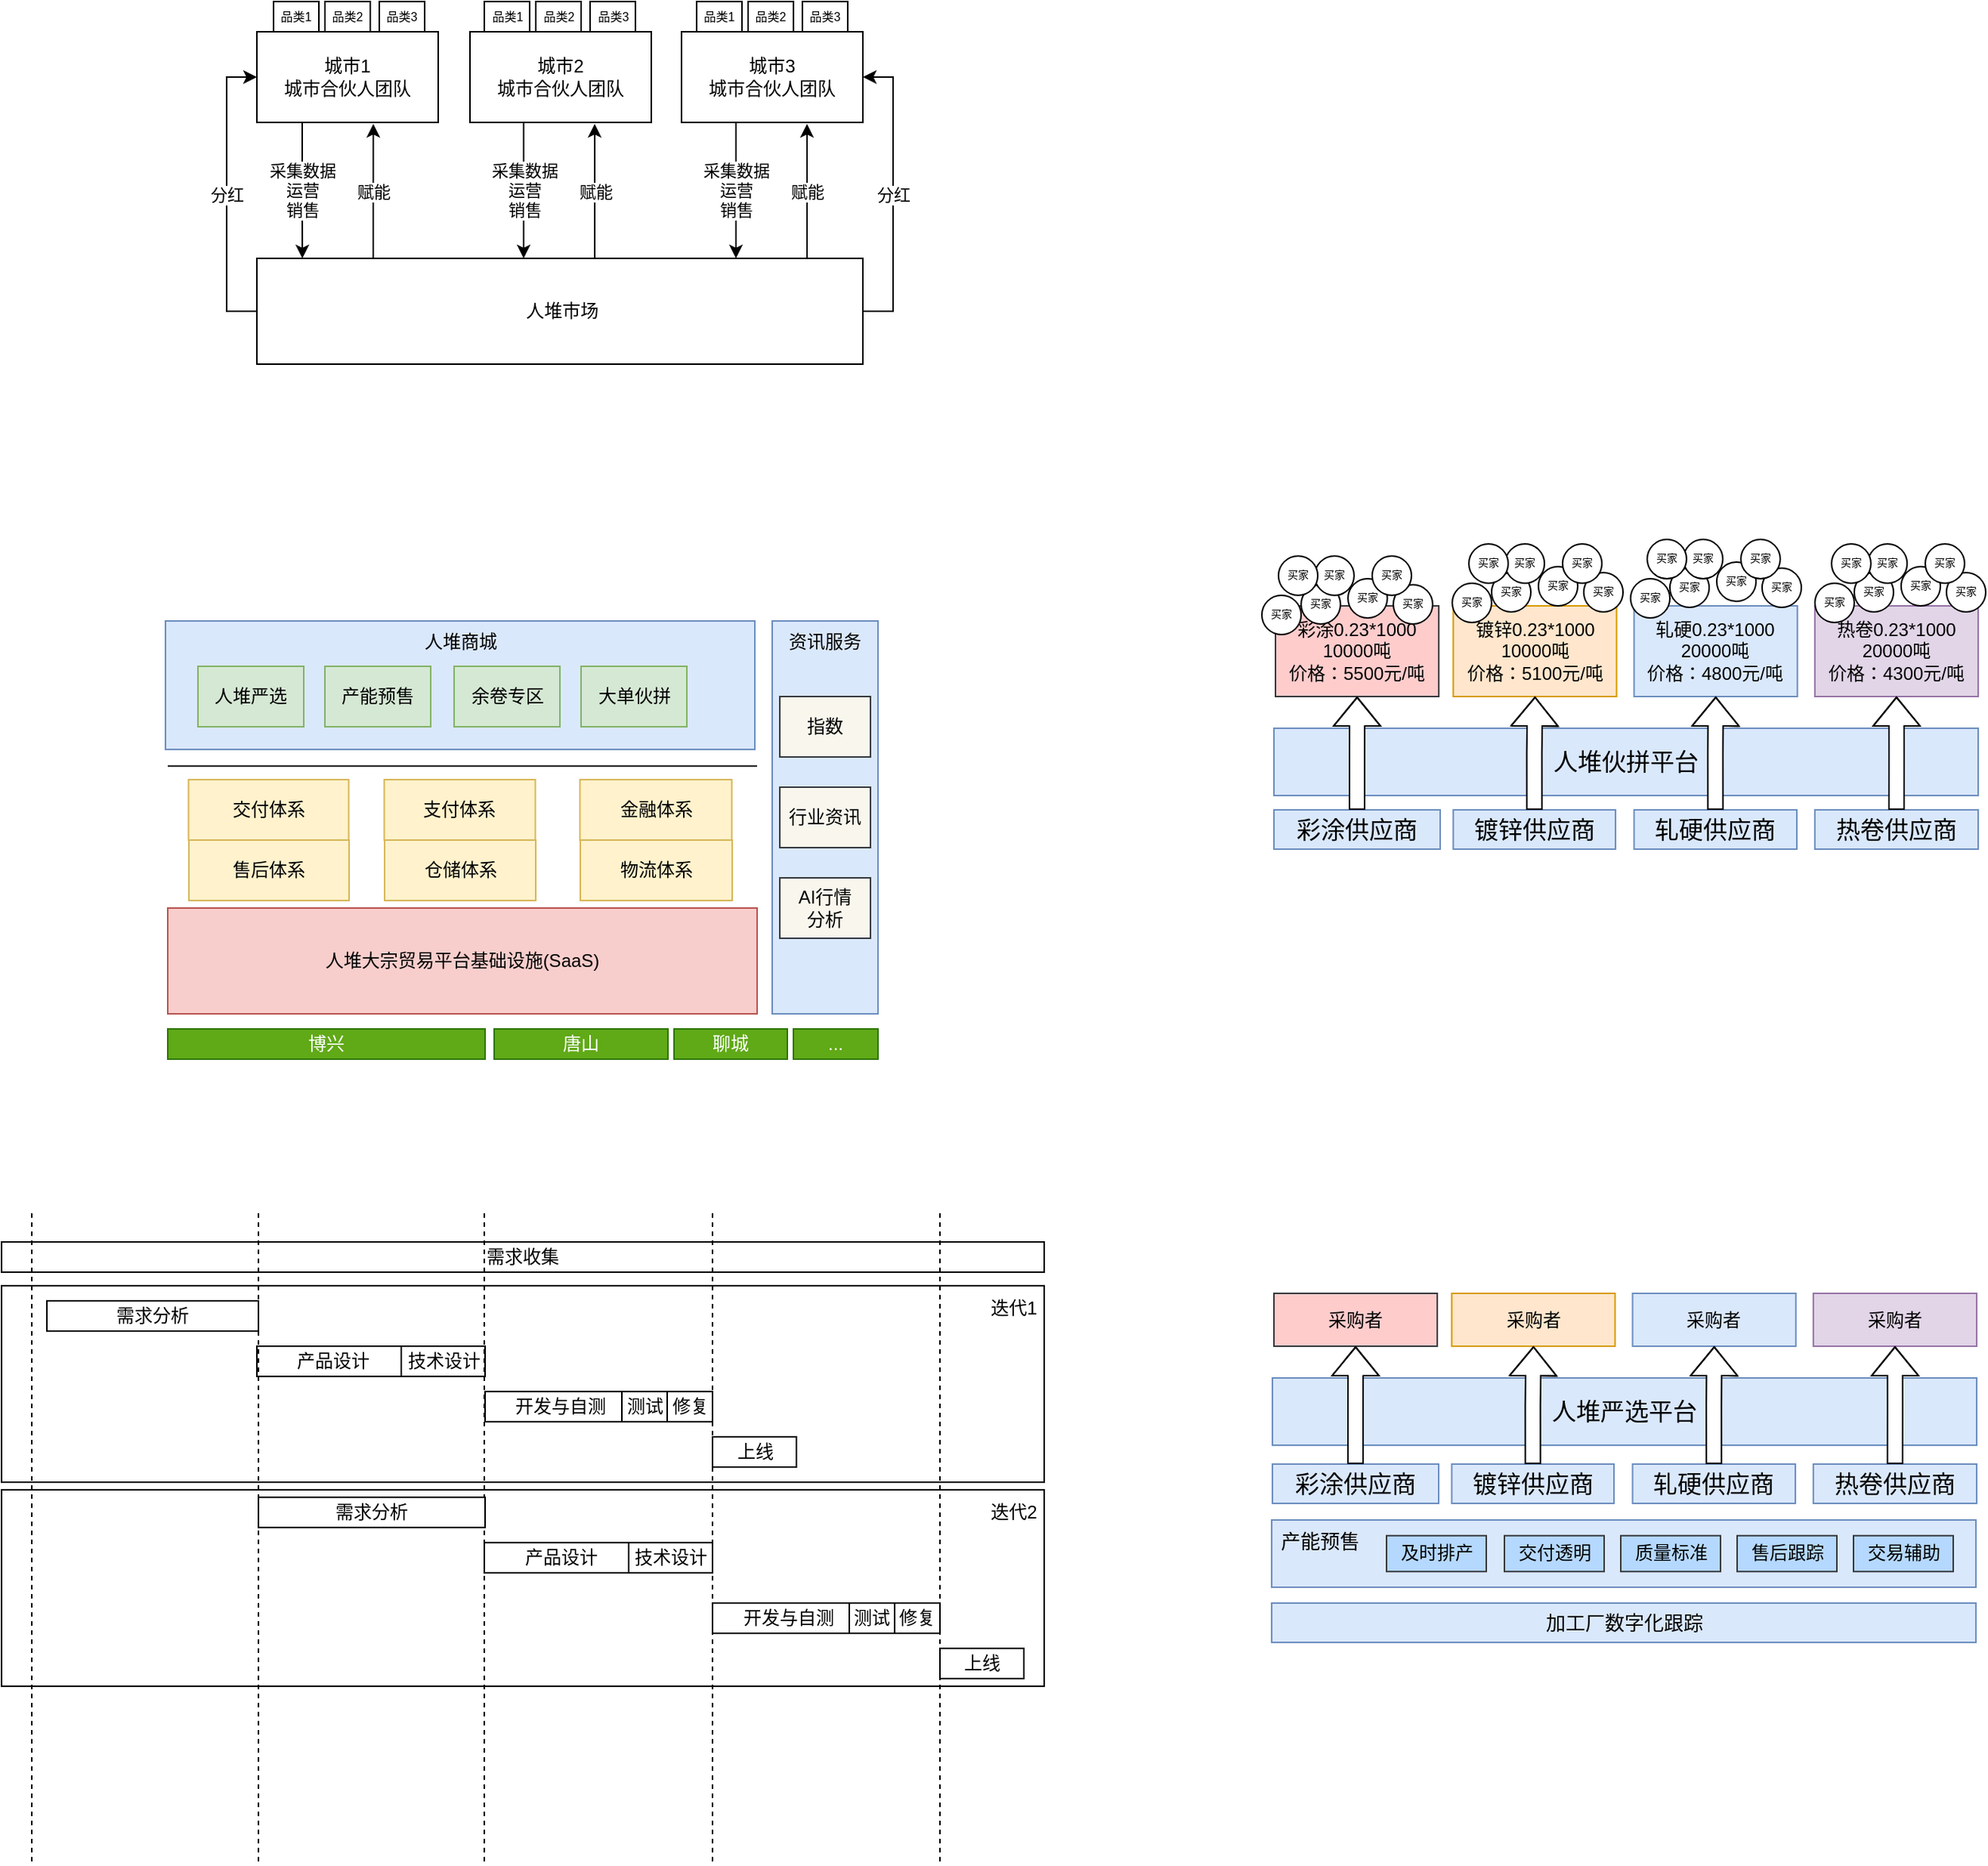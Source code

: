 <mxfile version="22.1.4" type="github">
  <diagram name="第 1 页" id="o3PVMyQYU3f04DB7Cl9n">
    <mxGraphModel dx="557" dy="367" grid="0" gridSize="10" guides="1" tooltips="1" connect="1" arrows="1" fold="1" page="1" pageScale="1" pageWidth="827" pageHeight="1169" math="0" shadow="0">
      <root>
        <mxCell id="0" />
        <mxCell id="1" parent="0" />
        <mxCell id="vTWUh_w_JrEUObplxuor-55" value="" style="group" parent="1" vertex="1" connectable="0">
          <mxGeometry x="30" y="1055" width="700" height="130" as="geometry" />
        </mxCell>
        <mxCell id="vTWUh_w_JrEUObplxuor-56" value="" style="rounded=0;whiteSpace=wrap;html=1;shadow=0;" parent="vTWUh_w_JrEUObplxuor-55" vertex="1">
          <mxGeometry width="690" height="130" as="geometry" />
        </mxCell>
        <mxCell id="vTWUh_w_JrEUObplxuor-57" value="迭代2" style="text;html=1;strokeColor=none;fillColor=none;align=center;verticalAlign=middle;whiteSpace=wrap;rounded=0;" parent="vTWUh_w_JrEUObplxuor-55" vertex="1">
          <mxGeometry x="640" width="60" height="30" as="geometry" />
        </mxCell>
        <mxCell id="vTWUh_w_JrEUObplxuor-50" value="" style="group" parent="1" vertex="1" connectable="0">
          <mxGeometry x="30" y="920" width="700" height="130" as="geometry" />
        </mxCell>
        <mxCell id="vTWUh_w_JrEUObplxuor-48" value="" style="rounded=0;whiteSpace=wrap;html=1;shadow=0;" parent="vTWUh_w_JrEUObplxuor-50" vertex="1">
          <mxGeometry width="690" height="130" as="geometry" />
        </mxCell>
        <mxCell id="vTWUh_w_JrEUObplxuor-49" value="迭代1" style="text;html=1;strokeColor=none;fillColor=none;align=center;verticalAlign=middle;whiteSpace=wrap;rounded=0;" parent="vTWUh_w_JrEUObplxuor-50" vertex="1">
          <mxGeometry x="640" width="60" height="30" as="geometry" />
        </mxCell>
        <mxCell id="vTWUh_w_JrEUObplxuor-17" value="人堆商城" style="rounded=0;whiteSpace=wrap;html=1;verticalAlign=top;fillColor=#dae8fc;strokeColor=#6c8ebf;" parent="1" vertex="1">
          <mxGeometry x="138.5" y="480" width="390" height="85" as="geometry" />
        </mxCell>
        <mxCell id="vW-7oB2XDiz9553LDADk-12" value="分红" style="edgeStyle=orthogonalEdgeStyle;rounded=0;orthogonalLoop=1;jettySize=auto;html=1;exitX=1;exitY=0.5;exitDx=0;exitDy=0;entryX=1;entryY=0.5;entryDx=0;entryDy=0;" parent="1" source="vW-7oB2XDiz9553LDADk-1" target="vW-7oB2XDiz9553LDADk-4" edge="1">
          <mxGeometry relative="1" as="geometry" />
        </mxCell>
        <mxCell id="vW-7oB2XDiz9553LDADk-13" value="分红" style="edgeStyle=orthogonalEdgeStyle;rounded=0;orthogonalLoop=1;jettySize=auto;html=1;exitX=0;exitY=0.5;exitDx=0;exitDy=0;entryX=0;entryY=0.5;entryDx=0;entryDy=0;" parent="1" source="vW-7oB2XDiz9553LDADk-1" target="vW-7oB2XDiz9553LDADk-2" edge="1">
          <mxGeometry relative="1" as="geometry" />
        </mxCell>
        <mxCell id="vW-7oB2XDiz9553LDADk-1" value="&amp;nbsp;人堆市场" style="rounded=0;whiteSpace=wrap;html=1;" parent="1" vertex="1">
          <mxGeometry x="199" y="240" width="401" height="70" as="geometry" />
        </mxCell>
        <mxCell id="vW-7oB2XDiz9553LDADk-2" value="城市1&lt;br&gt;城市合伙人团队" style="rounded=0;whiteSpace=wrap;html=1;" parent="1" vertex="1">
          <mxGeometry x="199" y="90" width="120" height="60" as="geometry" />
        </mxCell>
        <mxCell id="vW-7oB2XDiz9553LDADk-3" value="城市2&lt;br&gt;城市合伙人团队" style="rounded=0;whiteSpace=wrap;html=1;" parent="1" vertex="1">
          <mxGeometry x="340" y="90" width="120" height="60" as="geometry" />
        </mxCell>
        <mxCell id="vW-7oB2XDiz9553LDADk-4" value="城市3&lt;br&gt;城市合伙人团队" style="rounded=0;whiteSpace=wrap;html=1;" parent="1" vertex="1">
          <mxGeometry x="480" y="90" width="120" height="60" as="geometry" />
        </mxCell>
        <mxCell id="vW-7oB2XDiz9553LDADk-5" value="采集数据&lt;br&gt;运营&lt;br&gt;销售" style="edgeStyle=orthogonalEdgeStyle;rounded=0;orthogonalLoop=1;jettySize=auto;html=1;exitX=0.25;exitY=1;exitDx=0;exitDy=0;entryX=0.075;entryY=0;entryDx=0;entryDy=0;entryPerimeter=0;" parent="1" source="vW-7oB2XDiz9553LDADk-2" target="vW-7oB2XDiz9553LDADk-1" edge="1">
          <mxGeometry relative="1" as="geometry" />
        </mxCell>
        <mxCell id="vW-7oB2XDiz9553LDADk-7" value="赋能" style="edgeStyle=orthogonalEdgeStyle;rounded=0;orthogonalLoop=1;jettySize=auto;html=1;exitX=0.192;exitY=0;exitDx=0;exitDy=0;entryX=0.642;entryY=1.017;entryDx=0;entryDy=0;entryPerimeter=0;exitPerimeter=0;" parent="1" source="vW-7oB2XDiz9553LDADk-1" target="vW-7oB2XDiz9553LDADk-2" edge="1">
          <mxGeometry relative="1" as="geometry" />
        </mxCell>
        <mxCell id="vW-7oB2XDiz9553LDADk-8" value="赋能" style="edgeStyle=orthogonalEdgeStyle;rounded=0;orthogonalLoop=1;jettySize=auto;html=1;exitX=0.192;exitY=0;exitDx=0;exitDy=0;entryX=0.642;entryY=1.017;entryDx=0;entryDy=0;entryPerimeter=0;exitPerimeter=0;" parent="1" edge="1">
          <mxGeometry relative="1" as="geometry">
            <mxPoint x="422.5" y="240" as="sourcePoint" />
            <mxPoint x="422.5" y="151" as="targetPoint" />
          </mxGeometry>
        </mxCell>
        <mxCell id="vW-7oB2XDiz9553LDADk-9" value="采集数据&lt;br&gt;运营&lt;br&gt;销售" style="edgeStyle=orthogonalEdgeStyle;rounded=0;orthogonalLoop=1;jettySize=auto;html=1;exitX=0.25;exitY=1;exitDx=0;exitDy=0;entryX=0.075;entryY=0;entryDx=0;entryDy=0;entryPerimeter=0;" parent="1" edge="1">
          <mxGeometry relative="1" as="geometry">
            <mxPoint x="375.5" y="150" as="sourcePoint" />
            <mxPoint x="375.5" y="240" as="targetPoint" />
          </mxGeometry>
        </mxCell>
        <mxCell id="vW-7oB2XDiz9553LDADk-10" value="赋能" style="edgeStyle=orthogonalEdgeStyle;rounded=0;orthogonalLoop=1;jettySize=auto;html=1;exitX=0.192;exitY=0;exitDx=0;exitDy=0;entryX=0.642;entryY=1.017;entryDx=0;entryDy=0;entryPerimeter=0;exitPerimeter=0;" parent="1" edge="1">
          <mxGeometry relative="1" as="geometry">
            <mxPoint x="563" y="240" as="sourcePoint" />
            <mxPoint x="563" y="151" as="targetPoint" />
          </mxGeometry>
        </mxCell>
        <mxCell id="vW-7oB2XDiz9553LDADk-11" value="采集数据&lt;br&gt;运营&lt;br&gt;销售" style="edgeStyle=orthogonalEdgeStyle;rounded=0;orthogonalLoop=1;jettySize=auto;html=1;exitX=0.25;exitY=1;exitDx=0;exitDy=0;entryX=0.075;entryY=0;entryDx=0;entryDy=0;entryPerimeter=0;" parent="1" edge="1">
          <mxGeometry relative="1" as="geometry">
            <mxPoint x="516" y="150" as="sourcePoint" />
            <mxPoint x="516" y="240" as="targetPoint" />
          </mxGeometry>
        </mxCell>
        <mxCell id="vW-7oB2XDiz9553LDADk-14" value="品类1" style="rounded=0;whiteSpace=wrap;html=1;fontSize=8;" parent="1" vertex="1">
          <mxGeometry x="210" y="70" width="30" height="20" as="geometry" />
        </mxCell>
        <mxCell id="vW-7oB2XDiz9553LDADk-15" value="品类2" style="rounded=0;whiteSpace=wrap;html=1;fontSize=8;" parent="1" vertex="1">
          <mxGeometry x="244" y="70" width="30" height="20" as="geometry" />
        </mxCell>
        <mxCell id="vW-7oB2XDiz9553LDADk-16" value="品类3" style="rounded=0;whiteSpace=wrap;html=1;fontSize=8;" parent="1" vertex="1">
          <mxGeometry x="280" y="70" width="30" height="20" as="geometry" />
        </mxCell>
        <mxCell id="vW-7oB2XDiz9553LDADk-17" value="品类1" style="rounded=0;whiteSpace=wrap;html=1;fontSize=8;" parent="1" vertex="1">
          <mxGeometry x="349.5" y="70" width="30" height="20" as="geometry" />
        </mxCell>
        <mxCell id="vW-7oB2XDiz9553LDADk-18" value="品类2" style="rounded=0;whiteSpace=wrap;html=1;fontSize=8;" parent="1" vertex="1">
          <mxGeometry x="383.5" y="70" width="30" height="20" as="geometry" />
        </mxCell>
        <mxCell id="vW-7oB2XDiz9553LDADk-19" value="品类3" style="rounded=0;whiteSpace=wrap;html=1;fontSize=8;" parent="1" vertex="1">
          <mxGeometry x="419.5" y="70" width="30" height="20" as="geometry" />
        </mxCell>
        <mxCell id="vW-7oB2XDiz9553LDADk-20" value="品类1" style="rounded=0;whiteSpace=wrap;html=1;fontSize=8;" parent="1" vertex="1">
          <mxGeometry x="490" y="70" width="30" height="20" as="geometry" />
        </mxCell>
        <mxCell id="vW-7oB2XDiz9553LDADk-21" value="品类2" style="rounded=0;whiteSpace=wrap;html=1;fontSize=8;" parent="1" vertex="1">
          <mxGeometry x="524" y="70" width="30" height="20" as="geometry" />
        </mxCell>
        <mxCell id="vW-7oB2XDiz9553LDADk-22" value="品类3" style="rounded=0;whiteSpace=wrap;html=1;fontSize=8;" parent="1" vertex="1">
          <mxGeometry x="560" y="70" width="30" height="20" as="geometry" />
        </mxCell>
        <mxCell id="vTWUh_w_JrEUObplxuor-2" value="人堆大宗贸易平台基础设施(SaaS)" style="rounded=0;whiteSpace=wrap;html=1;fillColor=#f8cecc;strokeColor=#b85450;" parent="1" vertex="1">
          <mxGeometry x="140" y="670" width="390" height="70" as="geometry" />
        </mxCell>
        <mxCell id="vTWUh_w_JrEUObplxuor-3" value="售后体系" style="rounded=0;whiteSpace=wrap;html=1;fillColor=#fff2cc;strokeColor=#d6b656;" parent="1" vertex="1">
          <mxGeometry x="154" y="625" width="106" height="40" as="geometry" />
        </mxCell>
        <mxCell id="vTWUh_w_JrEUObplxuor-5" value="仓储体系" style="rounded=0;whiteSpace=wrap;html=1;fillColor=#fff2cc;strokeColor=#d6b656;" parent="1" vertex="1">
          <mxGeometry x="283.5" y="625" width="100" height="40" as="geometry" />
        </mxCell>
        <mxCell id="vTWUh_w_JrEUObplxuor-6" value="物流体系" style="rounded=0;whiteSpace=wrap;html=1;fillColor=#fff2cc;strokeColor=#d6b656;" parent="1" vertex="1">
          <mxGeometry x="413" y="625" width="100.5" height="40" as="geometry" />
        </mxCell>
        <mxCell id="vTWUh_w_JrEUObplxuor-7" value="交付体系" style="rounded=0;whiteSpace=wrap;html=1;fillColor=#fff2cc;strokeColor=#d6b656;" parent="1" vertex="1">
          <mxGeometry x="153.75" y="585" width="106" height="40" as="geometry" />
        </mxCell>
        <mxCell id="vTWUh_w_JrEUObplxuor-8" value="支付体系" style="rounded=0;whiteSpace=wrap;html=1;fillColor=#fff2cc;strokeColor=#d6b656;" parent="1" vertex="1">
          <mxGeometry x="283.25" y="585" width="100" height="40" as="geometry" />
        </mxCell>
        <mxCell id="vTWUh_w_JrEUObplxuor-9" value="金融体系" style="rounded=0;whiteSpace=wrap;html=1;fillColor=#fff2cc;strokeColor=#d6b656;" parent="1" vertex="1">
          <mxGeometry x="412.75" y="585" width="100.5" height="40" as="geometry" />
        </mxCell>
        <mxCell id="vTWUh_w_JrEUObplxuor-10" value="" style="endArrow=none;html=1;rounded=0;" parent="1" edge="1">
          <mxGeometry width="50" height="50" relative="1" as="geometry">
            <mxPoint x="140" y="576" as="sourcePoint" />
            <mxPoint x="530" y="576" as="targetPoint" />
          </mxGeometry>
        </mxCell>
        <mxCell id="vTWUh_w_JrEUObplxuor-13" value="人堆严选" style="rounded=0;whiteSpace=wrap;html=1;fillColor=#d5e8d4;strokeColor=#82b366;" parent="1" vertex="1">
          <mxGeometry x="160" y="510" width="70" height="40" as="geometry" />
        </mxCell>
        <mxCell id="vTWUh_w_JrEUObplxuor-14" value="产能预售" style="rounded=0;whiteSpace=wrap;html=1;fillColor=#d5e8d4;strokeColor=#82b366;" parent="1" vertex="1">
          <mxGeometry x="244" y="510" width="70" height="40" as="geometry" />
        </mxCell>
        <mxCell id="vTWUh_w_JrEUObplxuor-15" value="余卷专区" style="rounded=0;whiteSpace=wrap;html=1;fillColor=#d5e8d4;strokeColor=#82b366;" parent="1" vertex="1">
          <mxGeometry x="329.5" y="510" width="70" height="40" as="geometry" />
        </mxCell>
        <mxCell id="vTWUh_w_JrEUObplxuor-16" value="大单伙拼" style="rounded=0;whiteSpace=wrap;html=1;fillColor=#d5e8d4;strokeColor=#82b366;" parent="1" vertex="1">
          <mxGeometry x="413.5" y="510" width="70" height="40" as="geometry" />
        </mxCell>
        <mxCell id="vTWUh_w_JrEUObplxuor-18" value="资讯服务" style="rounded=0;whiteSpace=wrap;html=1;verticalAlign=top;fillColor=#dae8fc;strokeColor=#6c8ebf;" parent="1" vertex="1">
          <mxGeometry x="540" y="480" width="70" height="260" as="geometry" />
        </mxCell>
        <mxCell id="vTWUh_w_JrEUObplxuor-19" value="指数" style="rounded=0;whiteSpace=wrap;html=1;fillColor=#f9f7ed;strokeColor=#36393d;" parent="1" vertex="1">
          <mxGeometry x="545" y="530" width="60" height="40" as="geometry" />
        </mxCell>
        <mxCell id="vTWUh_w_JrEUObplxuor-20" value="行业资讯" style="rounded=0;whiteSpace=wrap;html=1;fillColor=#f9f7ed;strokeColor=#36393d;" parent="1" vertex="1">
          <mxGeometry x="545" y="590" width="60" height="40" as="geometry" />
        </mxCell>
        <mxCell id="vTWUh_w_JrEUObplxuor-21" value="AI行情&lt;br&gt;分析" style="rounded=0;whiteSpace=wrap;html=1;fillColor=#f9f7ed;strokeColor=#36393d;" parent="1" vertex="1">
          <mxGeometry x="545" y="650" width="60" height="40" as="geometry" />
        </mxCell>
        <mxCell id="vTWUh_w_JrEUObplxuor-22" value="需求收集" style="rounded=0;whiteSpace=wrap;html=1;" parent="1" vertex="1">
          <mxGeometry x="30" y="891" width="690" height="20" as="geometry" />
        </mxCell>
        <mxCell id="vTWUh_w_JrEUObplxuor-23" value="需求分析" style="rounded=0;whiteSpace=wrap;html=1;" parent="1" vertex="1">
          <mxGeometry x="60" y="930" width="140" height="20" as="geometry" />
        </mxCell>
        <mxCell id="vTWUh_w_JrEUObplxuor-24" value="产品设计" style="rounded=0;whiteSpace=wrap;html=1;" parent="1" vertex="1">
          <mxGeometry x="199" y="960" width="101" height="20" as="geometry" />
        </mxCell>
        <mxCell id="vTWUh_w_JrEUObplxuor-25" value="技术设计" style="rounded=0;whiteSpace=wrap;html=1;" parent="1" vertex="1">
          <mxGeometry x="294.5" y="960" width="55.5" height="20" as="geometry" />
        </mxCell>
        <mxCell id="vTWUh_w_JrEUObplxuor-27" value="开发与自测" style="rounded=0;whiteSpace=wrap;html=1;" parent="1" vertex="1">
          <mxGeometry x="350" y="990" width="100" height="20" as="geometry" />
        </mxCell>
        <mxCell id="vTWUh_w_JrEUObplxuor-28" value="测试" style="rounded=0;whiteSpace=wrap;html=1;" parent="1" vertex="1">
          <mxGeometry x="440.5" y="990" width="30" height="20" as="geometry" />
        </mxCell>
        <mxCell id="vTWUh_w_JrEUObplxuor-29" value="修复" style="rounded=0;whiteSpace=wrap;html=1;" parent="1" vertex="1">
          <mxGeometry x="470.5" y="990" width="30" height="20" as="geometry" />
        </mxCell>
        <mxCell id="vTWUh_w_JrEUObplxuor-30" value="上线" style="rounded=0;whiteSpace=wrap;html=1;" parent="1" vertex="1">
          <mxGeometry x="500.5" y="1020" width="55.5" height="20" as="geometry" />
        </mxCell>
        <mxCell id="vTWUh_w_JrEUObplxuor-32" value="" style="endArrow=none;dashed=1;html=1;rounded=0;" parent="1" edge="1">
          <mxGeometry width="50" height="50" relative="1" as="geometry">
            <mxPoint x="50" y="1301.01" as="sourcePoint" />
            <mxPoint x="50" y="870" as="targetPoint" />
          </mxGeometry>
        </mxCell>
        <mxCell id="vTWUh_w_JrEUObplxuor-33" value="" style="endArrow=none;dashed=1;html=1;rounded=0;" parent="1" edge="1">
          <mxGeometry width="50" height="50" relative="1" as="geometry">
            <mxPoint x="200" y="1301.01" as="sourcePoint" />
            <mxPoint x="200" y="870" as="targetPoint" />
          </mxGeometry>
        </mxCell>
        <mxCell id="vTWUh_w_JrEUObplxuor-34" value="" style="endArrow=none;dashed=1;html=1;rounded=0;" parent="1" edge="1">
          <mxGeometry width="50" height="50" relative="1" as="geometry">
            <mxPoint x="349.5" y="1301.01" as="sourcePoint" />
            <mxPoint x="349.5" y="870" as="targetPoint" />
          </mxGeometry>
        </mxCell>
        <mxCell id="vTWUh_w_JrEUObplxuor-35" value="" style="endArrow=none;dashed=1;html=1;rounded=0;" parent="1" edge="1">
          <mxGeometry width="50" height="50" relative="1" as="geometry">
            <mxPoint x="500.5" y="1301.01" as="sourcePoint" />
            <mxPoint x="500.5" y="870" as="targetPoint" />
          </mxGeometry>
        </mxCell>
        <mxCell id="vTWUh_w_JrEUObplxuor-37" value="" style="endArrow=none;dashed=1;html=1;rounded=0;" parent="1" edge="1">
          <mxGeometry width="50" height="50" relative="1" as="geometry">
            <mxPoint x="651" y="1301.01" as="sourcePoint" />
            <mxPoint x="651" y="870" as="targetPoint" />
          </mxGeometry>
        </mxCell>
        <mxCell id="vTWUh_w_JrEUObplxuor-38" value="需求分析" style="rounded=0;whiteSpace=wrap;html=1;" parent="1" vertex="1">
          <mxGeometry x="200" y="1060" width="150" height="20" as="geometry" />
        </mxCell>
        <mxCell id="vTWUh_w_JrEUObplxuor-39" value="产品设计" style="rounded=0;whiteSpace=wrap;html=1;" parent="1" vertex="1">
          <mxGeometry x="349.5" y="1090" width="101" height="20" as="geometry" />
        </mxCell>
        <mxCell id="vTWUh_w_JrEUObplxuor-40" value="技术设计" style="rounded=0;whiteSpace=wrap;html=1;" parent="1" vertex="1">
          <mxGeometry x="445" y="1090" width="55.5" height="20" as="geometry" />
        </mxCell>
        <mxCell id="vTWUh_w_JrEUObplxuor-43" value="开发与自测" style="rounded=0;whiteSpace=wrap;html=1;" parent="1" vertex="1">
          <mxGeometry x="500.5" y="1130" width="100" height="20" as="geometry" />
        </mxCell>
        <mxCell id="vTWUh_w_JrEUObplxuor-44" value="测试" style="rounded=0;whiteSpace=wrap;html=1;" parent="1" vertex="1">
          <mxGeometry x="591" y="1130" width="30" height="20" as="geometry" />
        </mxCell>
        <mxCell id="vTWUh_w_JrEUObplxuor-45" value="修复" style="rounded=0;whiteSpace=wrap;html=1;" parent="1" vertex="1">
          <mxGeometry x="621" y="1130" width="30" height="20" as="geometry" />
        </mxCell>
        <mxCell id="vTWUh_w_JrEUObplxuor-46" value="上线" style="rounded=0;whiteSpace=wrap;html=1;" parent="1" vertex="1">
          <mxGeometry x="651" y="1160" width="55.5" height="20" as="geometry" />
        </mxCell>
        <mxCell id="Pczg0g6Z7x-HMyvvta3b-1" value="博兴" style="rounded=0;whiteSpace=wrap;html=1;fillColor=#60a917;strokeColor=#2D7600;fontColor=#ffffff;" vertex="1" parent="1">
          <mxGeometry x="140" y="750" width="210" height="20" as="geometry" />
        </mxCell>
        <mxCell id="Pczg0g6Z7x-HMyvvta3b-2" value="唐山" style="rounded=0;whiteSpace=wrap;html=1;fillColor=#60a917;strokeColor=#2D7600;fontColor=#ffffff;" vertex="1" parent="1">
          <mxGeometry x="356" y="750" width="115" height="20" as="geometry" />
        </mxCell>
        <mxCell id="Pczg0g6Z7x-HMyvvta3b-3" value="聊城" style="rounded=0;whiteSpace=wrap;html=1;fillColor=#60a917;strokeColor=#2D7600;fontColor=#ffffff;" vertex="1" parent="1">
          <mxGeometry x="475" y="750" width="75" height="20" as="geometry" />
        </mxCell>
        <mxCell id="Pczg0g6Z7x-HMyvvta3b-4" value="..." style="rounded=0;whiteSpace=wrap;html=1;fillColor=#60a917;strokeColor=#2D7600;fontColor=#ffffff;" vertex="1" parent="1">
          <mxGeometry x="554" y="750" width="56" height="20" as="geometry" />
        </mxCell>
        <mxCell id="Pczg0g6Z7x-HMyvvta3b-69" value="" style="group" vertex="1" connectable="0" parent="1">
          <mxGeometry x="864" y="426" width="479" height="205" as="geometry" />
        </mxCell>
        <mxCell id="Pczg0g6Z7x-HMyvvta3b-5" value="人堆伙拼平台" style="rounded=0;whiteSpace=wrap;html=1;verticalAlign=middle;fillColor=#dae8fc;strokeColor=#6c8ebf;fontSize=16;" vertex="1" parent="Pczg0g6Z7x-HMyvvta3b-69">
          <mxGeometry x="8" y="125" width="466" height="44.5" as="geometry" />
        </mxCell>
        <mxCell id="Pczg0g6Z7x-HMyvvta3b-10" value="" style="group" vertex="1" connectable="0" parent="Pczg0g6Z7x-HMyvvta3b-69">
          <mxGeometry x="8" y="179" width="467" height="26" as="geometry" />
        </mxCell>
        <mxCell id="Pczg0g6Z7x-HMyvvta3b-6" value="彩涂供应商" style="rounded=0;whiteSpace=wrap;html=1;verticalAlign=middle;fillColor=#dae8fc;strokeColor=#6c8ebf;fontSize=16;" vertex="1" parent="Pczg0g6Z7x-HMyvvta3b-10">
          <mxGeometry width="110" height="26" as="geometry" />
        </mxCell>
        <mxCell id="Pczg0g6Z7x-HMyvvta3b-7" value="镀锌供应商" style="rounded=0;whiteSpace=wrap;html=1;verticalAlign=middle;fillColor=#dae8fc;strokeColor=#6c8ebf;fontSize=16;" vertex="1" parent="Pczg0g6Z7x-HMyvvta3b-10">
          <mxGeometry x="118.66" width="107.34" height="26" as="geometry" />
        </mxCell>
        <mxCell id="Pczg0g6Z7x-HMyvvta3b-8" value="轧硬供应商" style="rounded=0;whiteSpace=wrap;html=1;verticalAlign=middle;fillColor=#dae8fc;strokeColor=#6c8ebf;fontSize=16;" vertex="1" parent="Pczg0g6Z7x-HMyvvta3b-10">
          <mxGeometry x="238.29" width="107.71" height="26" as="geometry" />
        </mxCell>
        <mxCell id="Pczg0g6Z7x-HMyvvta3b-9" value="热卷供应商" style="rounded=0;whiteSpace=wrap;html=1;verticalAlign=middle;fillColor=#dae8fc;strokeColor=#6c8ebf;fontSize=16;" vertex="1" parent="Pczg0g6Z7x-HMyvvta3b-10">
          <mxGeometry x="357.92" width="108.08" height="26" as="geometry" />
        </mxCell>
        <mxCell id="Pczg0g6Z7x-HMyvvta3b-16" value="" style="group" vertex="1" connectable="0" parent="Pczg0g6Z7x-HMyvvta3b-69">
          <mxGeometry x="9" y="44" width="465" height="60" as="geometry" />
        </mxCell>
        <mxCell id="Pczg0g6Z7x-HMyvvta3b-11" value="镀锌0.23*1000&lt;br&gt;10000吨&lt;br&gt;价格：5100元/吨" style="rounded=0;whiteSpace=wrap;html=1;fillColor=#ffe6cc;strokeColor=#d79b00;" vertex="1" parent="Pczg0g6Z7x-HMyvvta3b-16">
          <mxGeometry x="117.662" width="108.077" height="60" as="geometry" />
        </mxCell>
        <mxCell id="Pczg0g6Z7x-HMyvvta3b-12" value="轧硬0.23*1000&lt;br&gt;20000吨&lt;br&gt;价格：4800元/吨" style="rounded=0;whiteSpace=wrap;html=1;fillColor=#dae8fc;strokeColor=#6c8ebf;" vertex="1" parent="Pczg0g6Z7x-HMyvvta3b-16">
          <mxGeometry x="237.292" width="108.077" height="60" as="geometry" />
        </mxCell>
        <mxCell id="Pczg0g6Z7x-HMyvvta3b-13" value="热卷0.23*1000&lt;br&gt;20000吨&lt;br&gt;价格：4300元/吨" style="rounded=0;whiteSpace=wrap;html=1;fillColor=#e1d5e7;strokeColor=#9673a6;" vertex="1" parent="Pczg0g6Z7x-HMyvvta3b-16">
          <mxGeometry x="356.923" width="108.077" height="60" as="geometry" />
        </mxCell>
        <mxCell id="Pczg0g6Z7x-HMyvvta3b-15" value="彩涂0.23*1000&lt;br&gt;10000吨&lt;br&gt;价格：5500元/吨" style="rounded=0;whiteSpace=wrap;html=1;fillColor=#ffcccc;strokeColor=#36393d;" vertex="1" parent="Pczg0g6Z7x-HMyvvta3b-16">
          <mxGeometry width="108.077" height="60" as="geometry" />
        </mxCell>
        <mxCell id="Pczg0g6Z7x-HMyvvta3b-17" style="edgeStyle=orthogonalEdgeStyle;rounded=1;orthogonalLoop=1;jettySize=auto;html=1;exitX=0.5;exitY=0;exitDx=0;exitDy=0;shape=flexArrow;fillColor=default;" edge="1" parent="Pczg0g6Z7x-HMyvvta3b-69" source="Pczg0g6Z7x-HMyvvta3b-6" target="Pczg0g6Z7x-HMyvvta3b-15">
          <mxGeometry relative="1" as="geometry" />
        </mxCell>
        <mxCell id="Pczg0g6Z7x-HMyvvta3b-18" style="edgeStyle=orthogonalEdgeStyle;rounded=0;orthogonalLoop=1;jettySize=auto;html=1;exitX=0.5;exitY=0;exitDx=0;exitDy=0;shape=flexArrow;fillColor=default;" edge="1" parent="Pczg0g6Z7x-HMyvvta3b-69" source="Pczg0g6Z7x-HMyvvta3b-7" target="Pczg0g6Z7x-HMyvvta3b-11">
          <mxGeometry relative="1" as="geometry" />
        </mxCell>
        <mxCell id="Pczg0g6Z7x-HMyvvta3b-19" style="edgeStyle=orthogonalEdgeStyle;rounded=0;orthogonalLoop=1;jettySize=auto;html=1;exitX=0.5;exitY=0;exitDx=0;exitDy=0;shape=flexArrow;fillColor=default;" edge="1" parent="Pczg0g6Z7x-HMyvvta3b-69" source="Pczg0g6Z7x-HMyvvta3b-8" target="Pczg0g6Z7x-HMyvvta3b-12">
          <mxGeometry relative="1" as="geometry" />
        </mxCell>
        <mxCell id="Pczg0g6Z7x-HMyvvta3b-20" style="edgeStyle=orthogonalEdgeStyle;rounded=0;orthogonalLoop=1;jettySize=auto;html=1;exitX=0.5;exitY=0;exitDx=0;exitDy=0;shape=flexArrow;fillColor=default;" edge="1" parent="Pczg0g6Z7x-HMyvvta3b-69" source="Pczg0g6Z7x-HMyvvta3b-9" target="Pczg0g6Z7x-HMyvvta3b-13">
          <mxGeometry relative="1" as="geometry" />
        </mxCell>
        <mxCell id="Pczg0g6Z7x-HMyvvta3b-28" value="" style="group" vertex="1" connectable="0" parent="Pczg0g6Z7x-HMyvvta3b-69">
          <mxGeometry y="11" width="113" height="52" as="geometry" />
        </mxCell>
        <mxCell id="Pczg0g6Z7x-HMyvvta3b-21" value="买家" style="ellipse;whiteSpace=wrap;html=1;aspect=fixed;fontSize=7;" vertex="1" parent="Pczg0g6Z7x-HMyvvta3b-28">
          <mxGeometry y="26" width="26" height="26" as="geometry" />
        </mxCell>
        <mxCell id="Pczg0g6Z7x-HMyvvta3b-23" value="买家" style="ellipse;whiteSpace=wrap;html=1;aspect=fixed;fontSize=7;" vertex="1" parent="Pczg0g6Z7x-HMyvvta3b-28">
          <mxGeometry x="26" y="19" width="26" height="26" as="geometry" />
        </mxCell>
        <mxCell id="Pczg0g6Z7x-HMyvvta3b-24" value="买家" style="ellipse;whiteSpace=wrap;html=1;aspect=fixed;fontSize=7;" vertex="1" parent="Pczg0g6Z7x-HMyvvta3b-28">
          <mxGeometry x="57" y="15" width="26" height="26" as="geometry" />
        </mxCell>
        <mxCell id="Pczg0g6Z7x-HMyvvta3b-25" value="买家" style="ellipse;whiteSpace=wrap;html=1;aspect=fixed;fontSize=7;" vertex="1" parent="Pczg0g6Z7x-HMyvvta3b-28">
          <mxGeometry x="35" width="26" height="26" as="geometry" />
        </mxCell>
        <mxCell id="Pczg0g6Z7x-HMyvvta3b-26" value="买家" style="ellipse;whiteSpace=wrap;html=1;aspect=fixed;fontSize=7;" vertex="1" parent="Pczg0g6Z7x-HMyvvta3b-28">
          <mxGeometry x="11" width="26" height="26" as="geometry" />
        </mxCell>
        <mxCell id="Pczg0g6Z7x-HMyvvta3b-22" value="买家" style="ellipse;whiteSpace=wrap;html=1;aspect=fixed;fontSize=7;" vertex="1" parent="Pczg0g6Z7x-HMyvvta3b-28">
          <mxGeometry x="87" y="19" width="26" height="26" as="geometry" />
        </mxCell>
        <mxCell id="Pczg0g6Z7x-HMyvvta3b-27" value="买家" style="ellipse;whiteSpace=wrap;html=1;aspect=fixed;fontSize=7;" vertex="1" parent="Pczg0g6Z7x-HMyvvta3b-28">
          <mxGeometry x="73" width="26" height="26" as="geometry" />
        </mxCell>
        <mxCell id="Pczg0g6Z7x-HMyvvta3b-45" value="" style="group" vertex="1" connectable="0" parent="Pczg0g6Z7x-HMyvvta3b-69">
          <mxGeometry x="126" y="3" width="113" height="52" as="geometry" />
        </mxCell>
        <mxCell id="Pczg0g6Z7x-HMyvvta3b-46" value="买家" style="ellipse;whiteSpace=wrap;html=1;aspect=fixed;fontSize=7;" vertex="1" parent="Pczg0g6Z7x-HMyvvta3b-45">
          <mxGeometry y="26" width="26" height="26" as="geometry" />
        </mxCell>
        <mxCell id="Pczg0g6Z7x-HMyvvta3b-47" value="买家" style="ellipse;whiteSpace=wrap;html=1;aspect=fixed;fontSize=7;" vertex="1" parent="Pczg0g6Z7x-HMyvvta3b-45">
          <mxGeometry x="26" y="19" width="26" height="26" as="geometry" />
        </mxCell>
        <mxCell id="Pczg0g6Z7x-HMyvvta3b-48" value="买家" style="ellipse;whiteSpace=wrap;html=1;aspect=fixed;fontSize=7;" vertex="1" parent="Pczg0g6Z7x-HMyvvta3b-45">
          <mxGeometry x="57" y="15" width="26" height="26" as="geometry" />
        </mxCell>
        <mxCell id="Pczg0g6Z7x-HMyvvta3b-49" value="买家" style="ellipse;whiteSpace=wrap;html=1;aspect=fixed;fontSize=7;" vertex="1" parent="Pczg0g6Z7x-HMyvvta3b-45">
          <mxGeometry x="35" width="26" height="26" as="geometry" />
        </mxCell>
        <mxCell id="Pczg0g6Z7x-HMyvvta3b-50" value="买家" style="ellipse;whiteSpace=wrap;html=1;aspect=fixed;fontSize=7;" vertex="1" parent="Pczg0g6Z7x-HMyvvta3b-45">
          <mxGeometry x="11" width="26" height="26" as="geometry" />
        </mxCell>
        <mxCell id="Pczg0g6Z7x-HMyvvta3b-51" value="买家" style="ellipse;whiteSpace=wrap;html=1;aspect=fixed;fontSize=7;" vertex="1" parent="Pczg0g6Z7x-HMyvvta3b-45">
          <mxGeometry x="87" y="19" width="26" height="26" as="geometry" />
        </mxCell>
        <mxCell id="Pczg0g6Z7x-HMyvvta3b-52" value="买家" style="ellipse;whiteSpace=wrap;html=1;aspect=fixed;fontSize=7;" vertex="1" parent="Pczg0g6Z7x-HMyvvta3b-45">
          <mxGeometry x="73" width="26" height="26" as="geometry" />
        </mxCell>
        <mxCell id="Pczg0g6Z7x-HMyvvta3b-53" value="" style="group" vertex="1" connectable="0" parent="Pczg0g6Z7x-HMyvvta3b-69">
          <mxGeometry x="244" width="113" height="52" as="geometry" />
        </mxCell>
        <mxCell id="Pczg0g6Z7x-HMyvvta3b-54" value="买家" style="ellipse;whiteSpace=wrap;html=1;aspect=fixed;fontSize=7;" vertex="1" parent="Pczg0g6Z7x-HMyvvta3b-53">
          <mxGeometry y="26" width="26" height="26" as="geometry" />
        </mxCell>
        <mxCell id="Pczg0g6Z7x-HMyvvta3b-55" value="买家" style="ellipse;whiteSpace=wrap;html=1;aspect=fixed;fontSize=7;" vertex="1" parent="Pczg0g6Z7x-HMyvvta3b-53">
          <mxGeometry x="26" y="19" width="26" height="26" as="geometry" />
        </mxCell>
        <mxCell id="Pczg0g6Z7x-HMyvvta3b-56" value="买家" style="ellipse;whiteSpace=wrap;html=1;aspect=fixed;fontSize=7;" vertex="1" parent="Pczg0g6Z7x-HMyvvta3b-53">
          <mxGeometry x="57" y="15" width="26" height="26" as="geometry" />
        </mxCell>
        <mxCell id="Pczg0g6Z7x-HMyvvta3b-57" value="买家" style="ellipse;whiteSpace=wrap;html=1;aspect=fixed;fontSize=7;" vertex="1" parent="Pczg0g6Z7x-HMyvvta3b-53">
          <mxGeometry x="35" width="26" height="26" as="geometry" />
        </mxCell>
        <mxCell id="Pczg0g6Z7x-HMyvvta3b-58" value="买家" style="ellipse;whiteSpace=wrap;html=1;aspect=fixed;fontSize=7;" vertex="1" parent="Pczg0g6Z7x-HMyvvta3b-53">
          <mxGeometry x="11" width="26" height="26" as="geometry" />
        </mxCell>
        <mxCell id="Pczg0g6Z7x-HMyvvta3b-59" value="买家" style="ellipse;whiteSpace=wrap;html=1;aspect=fixed;fontSize=7;" vertex="1" parent="Pczg0g6Z7x-HMyvvta3b-53">
          <mxGeometry x="87" y="19" width="26" height="26" as="geometry" />
        </mxCell>
        <mxCell id="Pczg0g6Z7x-HMyvvta3b-60" value="买家" style="ellipse;whiteSpace=wrap;html=1;aspect=fixed;fontSize=7;" vertex="1" parent="Pczg0g6Z7x-HMyvvta3b-53">
          <mxGeometry x="73" width="26" height="26" as="geometry" />
        </mxCell>
        <mxCell id="Pczg0g6Z7x-HMyvvta3b-61" value="" style="group" vertex="1" connectable="0" parent="Pczg0g6Z7x-HMyvvta3b-69">
          <mxGeometry x="366" y="3" width="113" height="52" as="geometry" />
        </mxCell>
        <mxCell id="Pczg0g6Z7x-HMyvvta3b-62" value="买家" style="ellipse;whiteSpace=wrap;html=1;aspect=fixed;fontSize=7;" vertex="1" parent="Pczg0g6Z7x-HMyvvta3b-61">
          <mxGeometry y="26" width="26" height="26" as="geometry" />
        </mxCell>
        <mxCell id="Pczg0g6Z7x-HMyvvta3b-63" value="买家" style="ellipse;whiteSpace=wrap;html=1;aspect=fixed;fontSize=7;" vertex="1" parent="Pczg0g6Z7x-HMyvvta3b-61">
          <mxGeometry x="26" y="19" width="26" height="26" as="geometry" />
        </mxCell>
        <mxCell id="Pczg0g6Z7x-HMyvvta3b-64" value="买家" style="ellipse;whiteSpace=wrap;html=1;aspect=fixed;fontSize=7;" vertex="1" parent="Pczg0g6Z7x-HMyvvta3b-61">
          <mxGeometry x="57" y="15" width="26" height="26" as="geometry" />
        </mxCell>
        <mxCell id="Pczg0g6Z7x-HMyvvta3b-65" value="买家" style="ellipse;whiteSpace=wrap;html=1;aspect=fixed;fontSize=7;" vertex="1" parent="Pczg0g6Z7x-HMyvvta3b-61">
          <mxGeometry x="35" width="26" height="26" as="geometry" />
        </mxCell>
        <mxCell id="Pczg0g6Z7x-HMyvvta3b-66" value="买家" style="ellipse;whiteSpace=wrap;html=1;aspect=fixed;fontSize=7;" vertex="1" parent="Pczg0g6Z7x-HMyvvta3b-61">
          <mxGeometry x="11" width="26" height="26" as="geometry" />
        </mxCell>
        <mxCell id="Pczg0g6Z7x-HMyvvta3b-67" value="买家" style="ellipse;whiteSpace=wrap;html=1;aspect=fixed;fontSize=7;" vertex="1" parent="Pczg0g6Z7x-HMyvvta3b-61">
          <mxGeometry x="87" y="19" width="26" height="26" as="geometry" />
        </mxCell>
        <mxCell id="Pczg0g6Z7x-HMyvvta3b-68" value="买家" style="ellipse;whiteSpace=wrap;html=1;aspect=fixed;fontSize=7;" vertex="1" parent="Pczg0g6Z7x-HMyvvta3b-61">
          <mxGeometry x="73" width="26" height="26" as="geometry" />
        </mxCell>
        <mxCell id="Pczg0g6Z7x-HMyvvta3b-72" value="人堆严选平台" style="rounded=0;whiteSpace=wrap;html=1;verticalAlign=middle;fillColor=#dae8fc;strokeColor=#6c8ebf;fontSize=16;" vertex="1" parent="1">
          <mxGeometry x="871" y="981" width="466" height="44.5" as="geometry" />
        </mxCell>
        <mxCell id="Pczg0g6Z7x-HMyvvta3b-73" value="" style="group" vertex="1" connectable="0" parent="1">
          <mxGeometry x="871" y="1038" width="467" height="26" as="geometry" />
        </mxCell>
        <mxCell id="Pczg0g6Z7x-HMyvvta3b-74" value="彩涂供应商" style="rounded=0;whiteSpace=wrap;html=1;verticalAlign=middle;fillColor=#dae8fc;strokeColor=#6c8ebf;fontSize=16;" vertex="1" parent="Pczg0g6Z7x-HMyvvta3b-73">
          <mxGeometry width="110" height="26" as="geometry" />
        </mxCell>
        <mxCell id="Pczg0g6Z7x-HMyvvta3b-75" value="镀锌供应商" style="rounded=0;whiteSpace=wrap;html=1;verticalAlign=middle;fillColor=#dae8fc;strokeColor=#6c8ebf;fontSize=16;" vertex="1" parent="Pczg0g6Z7x-HMyvvta3b-73">
          <mxGeometry x="118.66" width="107.34" height="26" as="geometry" />
        </mxCell>
        <mxCell id="Pczg0g6Z7x-HMyvvta3b-76" value="轧硬供应商" style="rounded=0;whiteSpace=wrap;html=1;verticalAlign=middle;fillColor=#dae8fc;strokeColor=#6c8ebf;fontSize=16;" vertex="1" parent="Pczg0g6Z7x-HMyvvta3b-73">
          <mxGeometry x="238.29" width="107.71" height="26" as="geometry" />
        </mxCell>
        <mxCell id="Pczg0g6Z7x-HMyvvta3b-77" value="热卷供应商" style="rounded=0;whiteSpace=wrap;html=1;verticalAlign=middle;fillColor=#dae8fc;strokeColor=#6c8ebf;fontSize=16;" vertex="1" parent="Pczg0g6Z7x-HMyvvta3b-73">
          <mxGeometry x="357.92" width="108.08" height="26" as="geometry" />
        </mxCell>
        <mxCell id="Pczg0g6Z7x-HMyvvta3b-78" value="" style="group" vertex="1" connectable="0" parent="1">
          <mxGeometry x="872" y="925" width="465" height="35" as="geometry" />
        </mxCell>
        <mxCell id="Pczg0g6Z7x-HMyvvta3b-79" value="采购者" style="rounded=0;whiteSpace=wrap;html=1;fillColor=#ffe6cc;strokeColor=#d79b00;" vertex="1" parent="Pczg0g6Z7x-HMyvvta3b-78">
          <mxGeometry x="117.662" width="108.077" height="35" as="geometry" />
        </mxCell>
        <mxCell id="Pczg0g6Z7x-HMyvvta3b-80" value="采购者" style="rounded=0;whiteSpace=wrap;html=1;fillColor=#dae8fc;strokeColor=#6c8ebf;" vertex="1" parent="Pczg0g6Z7x-HMyvvta3b-78">
          <mxGeometry x="237.292" width="108.077" height="35" as="geometry" />
        </mxCell>
        <mxCell id="Pczg0g6Z7x-HMyvvta3b-81" value="采购者" style="rounded=0;whiteSpace=wrap;html=1;fillColor=#e1d5e7;strokeColor=#9673a6;" vertex="1" parent="Pczg0g6Z7x-HMyvvta3b-78">
          <mxGeometry x="356.923" width="108.077" height="35" as="geometry" />
        </mxCell>
        <mxCell id="Pczg0g6Z7x-HMyvvta3b-82" value="采购者" style="rounded=0;whiteSpace=wrap;html=1;fillColor=#ffcccc;strokeColor=#36393d;" vertex="1" parent="Pczg0g6Z7x-HMyvvta3b-78">
          <mxGeometry width="108.077" height="35" as="geometry" />
        </mxCell>
        <mxCell id="Pczg0g6Z7x-HMyvvta3b-83" style="edgeStyle=orthogonalEdgeStyle;rounded=1;orthogonalLoop=1;jettySize=auto;html=1;exitX=0.5;exitY=0;exitDx=0;exitDy=0;shape=flexArrow;fillColor=default;" edge="1" parent="1" source="Pczg0g6Z7x-HMyvvta3b-74" target="Pczg0g6Z7x-HMyvvta3b-82">
          <mxGeometry relative="1" as="geometry" />
        </mxCell>
        <mxCell id="Pczg0g6Z7x-HMyvvta3b-84" style="edgeStyle=orthogonalEdgeStyle;rounded=0;orthogonalLoop=1;jettySize=auto;html=1;exitX=0.5;exitY=0;exitDx=0;exitDy=0;shape=flexArrow;fillColor=default;" edge="1" parent="1" source="Pczg0g6Z7x-HMyvvta3b-75" target="Pczg0g6Z7x-HMyvvta3b-79">
          <mxGeometry relative="1" as="geometry" />
        </mxCell>
        <mxCell id="Pczg0g6Z7x-HMyvvta3b-85" style="edgeStyle=orthogonalEdgeStyle;rounded=0;orthogonalLoop=1;jettySize=auto;html=1;exitX=0.5;exitY=0;exitDx=0;exitDy=0;shape=flexArrow;fillColor=default;" edge="1" parent="1" source="Pczg0g6Z7x-HMyvvta3b-76" target="Pczg0g6Z7x-HMyvvta3b-80">
          <mxGeometry relative="1" as="geometry" />
        </mxCell>
        <mxCell id="Pczg0g6Z7x-HMyvvta3b-86" style="edgeStyle=orthogonalEdgeStyle;rounded=0;orthogonalLoop=1;jettySize=auto;html=1;exitX=0.5;exitY=0;exitDx=0;exitDy=0;shape=flexArrow;fillColor=default;" edge="1" parent="1" source="Pczg0g6Z7x-HMyvvta3b-77" target="Pczg0g6Z7x-HMyvvta3b-81">
          <mxGeometry relative="1" as="geometry" />
        </mxCell>
        <mxCell id="Pczg0g6Z7x-HMyvvta3b-126" value="加工厂数字化跟踪" style="rounded=0;whiteSpace=wrap;html=1;verticalAlign=middle;fillColor=#dae8fc;strokeColor=#6c8ebf;fontSize=13;align=center;" vertex="1" parent="1">
          <mxGeometry x="870.5" y="1130" width="466" height="26" as="geometry" />
        </mxCell>
        <mxCell id="Pczg0g6Z7x-HMyvvta3b-129" value="" style="group" vertex="1" connectable="0" parent="1">
          <mxGeometry x="870.5" y="1075" width="466" height="44.5" as="geometry" />
        </mxCell>
        <mxCell id="Pczg0g6Z7x-HMyvvta3b-120" value="&amp;nbsp;产能预售" style="rounded=0;whiteSpace=wrap;html=1;verticalAlign=top;fillColor=#dae8fc;strokeColor=#6c8ebf;fontSize=13;align=left;" vertex="1" parent="Pczg0g6Z7x-HMyvvta3b-129">
          <mxGeometry width="466" height="44.5" as="geometry" />
        </mxCell>
        <mxCell id="Pczg0g6Z7x-HMyvvta3b-121" value="及时排产" style="rounded=0;whiteSpace=wrap;html=1;fillColor=#B5D8FF;strokeColor=#36393d;" vertex="1" parent="Pczg0g6Z7x-HMyvvta3b-129">
          <mxGeometry x="76" y="10.37" width="66" height="23.75" as="geometry" />
        </mxCell>
        <mxCell id="Pczg0g6Z7x-HMyvvta3b-122" value="交付透明" style="rounded=0;whiteSpace=wrap;html=1;fillColor=#B5D8FF;strokeColor=#36393d;" vertex="1" parent="Pczg0g6Z7x-HMyvvta3b-129">
          <mxGeometry x="154" y="10.37" width="66" height="23.75" as="geometry" />
        </mxCell>
        <mxCell id="Pczg0g6Z7x-HMyvvta3b-123" value="质量标准" style="rounded=0;whiteSpace=wrap;html=1;fillColor=#B5D8FF;strokeColor=#36393d;" vertex="1" parent="Pczg0g6Z7x-HMyvvta3b-129">
          <mxGeometry x="231" y="10.37" width="66" height="23.75" as="geometry" />
        </mxCell>
        <mxCell id="Pczg0g6Z7x-HMyvvta3b-124" value="售后跟踪" style="rounded=0;whiteSpace=wrap;html=1;fillColor=#B5D8FF;strokeColor=#36393d;" vertex="1" parent="Pczg0g6Z7x-HMyvvta3b-129">
          <mxGeometry x="308" y="10.37" width="66" height="23.75" as="geometry" />
        </mxCell>
        <mxCell id="Pczg0g6Z7x-HMyvvta3b-125" value="交易辅助" style="rounded=0;whiteSpace=wrap;html=1;fillColor=#B5D8FF;strokeColor=#36393d;" vertex="1" parent="Pczg0g6Z7x-HMyvvta3b-129">
          <mxGeometry x="385" y="10.37" width="66" height="23.75" as="geometry" />
        </mxCell>
      </root>
    </mxGraphModel>
  </diagram>
</mxfile>
